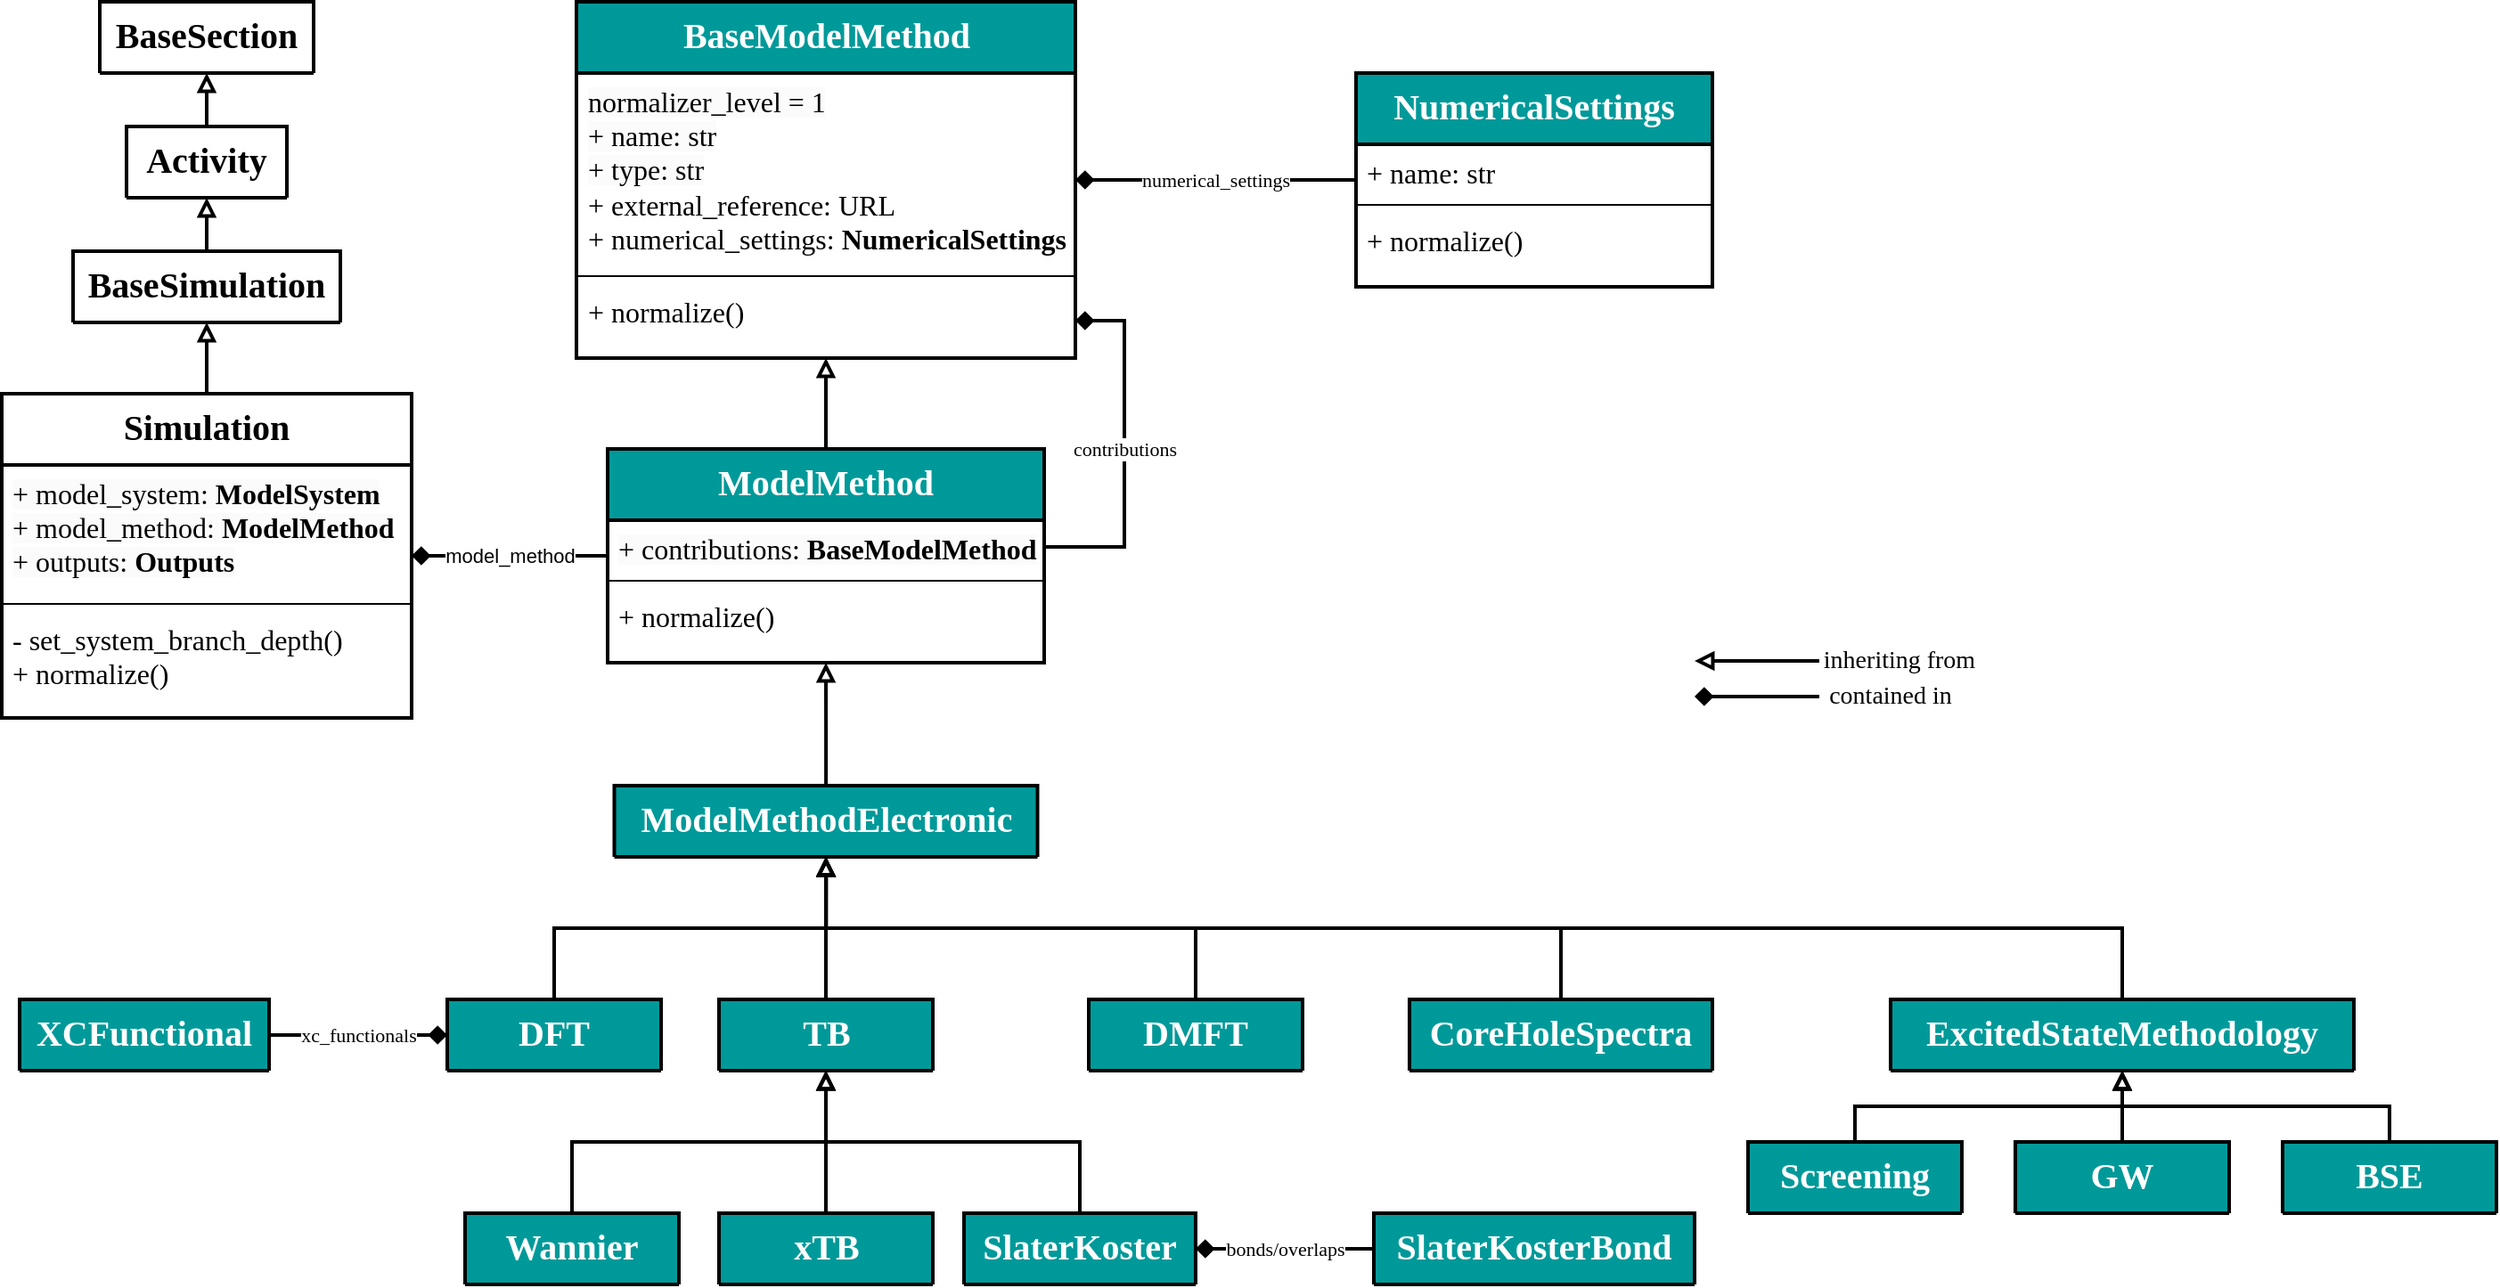<mxfile version="24.5.3" type="device">
  <diagram name="Page-1" id="y-7d6MHpmnTL7HZYriRI">
    <mxGraphModel dx="2265" dy="2426" grid="1" gridSize="10" guides="1" tooltips="1" connect="1" arrows="1" fold="1" page="1" pageScale="1" pageWidth="850" pageHeight="1100" math="0" shadow="0">
      <root>
        <mxCell id="0" />
        <mxCell id="1" parent="0" />
        <mxCell id="Eo4oD8oEYdF83mtFnDHt-18" style="edgeStyle=orthogonalEdgeStyle;rounded=0;orthogonalLoop=1;jettySize=auto;html=1;exitX=0.5;exitY=0;exitDx=0;exitDy=0;endArrow=block;endFill=0;fontFamily=Titillium Web;strokeWidth=2;" parent="1" source="Eo4oD8oEYdF83mtFnDHt-19" target="Eo4oD8oEYdF83mtFnDHt-24" edge="1">
          <mxGeometry relative="1" as="geometry" />
        </mxCell>
        <mxCell id="Eo4oD8oEYdF83mtFnDHt-19" value="&lt;font style=&quot;font-size: 20px;&quot;&gt;Activity&lt;/font&gt;" style="swimlane;fontStyle=1;align=center;verticalAlign=top;childLayout=stackLayout;horizontal=1;startSize=40;horizontalStack=0;resizeParent=1;resizeParentMax=0;resizeLast=0;collapsible=1;marginBottom=0;whiteSpace=wrap;html=1;fontFamily=Titillium Web;strokeWidth=2;" parent="1" vertex="1" collapsed="1">
          <mxGeometry x="80" y="70" width="90" height="40" as="geometry">
            <mxRectangle x="340" y="40" width="170" height="176" as="alternateBounds" />
          </mxGeometry>
        </mxCell>
        <mxCell id="Eo4oD8oEYdF83mtFnDHt-20" value="&lt;div style=&quot;font-size: 16px;&quot;&gt;&lt;font style=&quot;font-size: 16px;&quot;&gt;+ datetime: Datetime&lt;/font&gt;&lt;/div&gt;&lt;div style=&quot;font-size: 16px;&quot;&gt;&lt;font style=&quot;font-size: 16px;&quot;&gt;+ method: str&lt;/font&gt;&lt;/div&gt;&lt;div style=&quot;font-size: 16px;&quot;&gt;&lt;font style=&quot;font-size: 16px;&quot;&gt;+ location: str&lt;/font&gt;&lt;/div&gt;&lt;div style=&quot;font-size: 16px;&quot;&gt;&lt;font style=&quot;font-size: 16px;&quot;&gt;+ steps: &lt;b style=&quot;&quot;&gt;ActivityStep&lt;/b&gt;&lt;/font&gt;&lt;br&gt;&lt;/div&gt;" style="text;strokeColor=none;fillColor=none;align=left;verticalAlign=top;spacingLeft=4;spacingRight=4;overflow=hidden;rotatable=0;points=[[0,0.5],[1,0.5]];portConstraint=eastwest;whiteSpace=wrap;html=1;fontFamily=Titillium Web;" parent="Eo4oD8oEYdF83mtFnDHt-19" vertex="1">
          <mxGeometry y="40" width="170" height="94" as="geometry" />
        </mxCell>
        <mxCell id="Eo4oD8oEYdF83mtFnDHt-21" value="" style="line;strokeWidth=2;fillColor=none;align=left;verticalAlign=middle;spacingTop=-1;spacingLeft=3;spacingRight=3;rotatable=0;labelPosition=right;points=[];portConstraint=eastwest;strokeColor=inherit;fontFamily=Titillium Web;" parent="Eo4oD8oEYdF83mtFnDHt-19" vertex="1">
          <mxGeometry y="134" width="170" height="8" as="geometry" />
        </mxCell>
        <mxCell id="Eo4oD8oEYdF83mtFnDHt-22" value="&lt;font style=&quot;font-size: 16px;&quot;&gt;+ normalize()&lt;/font&gt;" style="text;strokeColor=none;fillColor=none;align=left;verticalAlign=top;spacingLeft=4;spacingRight=4;overflow=hidden;rotatable=0;points=[[0,0.5],[1,0.5]];portConstraint=eastwest;whiteSpace=wrap;html=1;fontFamily=Titillium Web;" parent="Eo4oD8oEYdF83mtFnDHt-19" vertex="1">
          <mxGeometry y="142" width="170" height="34" as="geometry" />
        </mxCell>
        <mxCell id="Eo4oD8oEYdF83mtFnDHt-23" style="edgeStyle=orthogonalEdgeStyle;rounded=0;orthogonalLoop=1;jettySize=auto;html=1;entryX=0.5;entryY=1;entryDx=0;entryDy=0;endArrow=block;endFill=0;fontFamily=Titillium Web;exitX=0.5;exitY=0;exitDx=0;exitDy=0;strokeWidth=2;" parent="1" source="Eo4oD8oEYdF83mtFnDHt-28" target="Eo4oD8oEYdF83mtFnDHt-19" edge="1">
          <mxGeometry relative="1" as="geometry">
            <mxPoint x="185" y="350" as="sourcePoint" />
          </mxGeometry>
        </mxCell>
        <mxCell id="Eo4oD8oEYdF83mtFnDHt-24" value="&lt;font style=&quot;font-size: 20px;&quot;&gt;BaseSection&lt;/font&gt;" style="swimlane;fontStyle=1;align=center;verticalAlign=top;childLayout=stackLayout;horizontal=1;startSize=40;horizontalStack=0;resizeParent=1;resizeParentMax=0;resizeLast=0;collapsible=1;marginBottom=0;whiteSpace=wrap;html=1;fontFamily=Titillium Web;strokeWidth=2;" parent="1" vertex="1" collapsed="1">
          <mxGeometry x="65" width="120" height="40" as="geometry">
            <mxRectangle x="160" width="160" height="176" as="alternateBounds" />
          </mxGeometry>
        </mxCell>
        <mxCell id="Eo4oD8oEYdF83mtFnDHt-25" value="&lt;div style=&quot;font-size: 16px;&quot;&gt;&lt;font style=&quot;font-size: 16px;&quot;&gt;+ name: str&lt;/font&gt;&lt;/div&gt;&lt;div style=&quot;font-size: 16px;&quot;&gt;&lt;font style=&quot;font-size: 16px;&quot;&gt;+ datetime: Datetime&lt;/font&gt;&lt;/div&gt;&lt;div style=&quot;font-size: 16px;&quot;&gt;&lt;font style=&quot;font-size: 16px;&quot;&gt;+ lab_id: str&lt;/font&gt;&lt;/div&gt;&lt;div style=&quot;font-size: 16px;&quot;&gt;&lt;font style=&quot;font-size: 16px;&quot;&gt;+ description: str&lt;/font&gt;&lt;br&gt;&lt;/div&gt;" style="text;strokeColor=none;fillColor=none;align=left;verticalAlign=top;spacingLeft=4;spacingRight=4;overflow=hidden;rotatable=0;points=[[0,0.5],[1,0.5]];portConstraint=eastwest;whiteSpace=wrap;html=1;fontFamily=Titillium Web;" parent="Eo4oD8oEYdF83mtFnDHt-24" vertex="1">
          <mxGeometry y="40" width="160" height="94" as="geometry" />
        </mxCell>
        <mxCell id="Eo4oD8oEYdF83mtFnDHt-26" value="" style="line;strokeWidth=2;fillColor=none;align=left;verticalAlign=middle;spacingTop=-1;spacingLeft=3;spacingRight=3;rotatable=0;labelPosition=right;points=[];portConstraint=eastwest;strokeColor=inherit;fontFamily=Titillium Web;" parent="Eo4oD8oEYdF83mtFnDHt-24" vertex="1">
          <mxGeometry y="134" width="160" height="8" as="geometry" />
        </mxCell>
        <mxCell id="Eo4oD8oEYdF83mtFnDHt-27" value="&lt;font style=&quot;font-size: 16px;&quot;&gt;+ normalize()&lt;/font&gt;" style="text;strokeColor=none;fillColor=none;align=left;verticalAlign=top;spacingLeft=4;spacingRight=4;overflow=hidden;rotatable=0;points=[[0,0.5],[1,0.5]];portConstraint=eastwest;whiteSpace=wrap;html=1;fontFamily=Titillium Web;" parent="Eo4oD8oEYdF83mtFnDHt-24" vertex="1">
          <mxGeometry y="142" width="160" height="34" as="geometry" />
        </mxCell>
        <mxCell id="Eo4oD8oEYdF83mtFnDHt-28" value="&lt;font style=&quot;font-size: 20px;&quot;&gt;BaseSimulation&lt;/font&gt;" style="swimlane;fontStyle=1;align=center;verticalAlign=top;childLayout=stackLayout;horizontal=1;startSize=40;horizontalStack=0;resizeParent=1;resizeParentMax=0;resizeLast=0;collapsible=1;marginBottom=0;whiteSpace=wrap;html=1;fontFamily=Titillium Web;strokeWidth=2;" parent="1" vertex="1" collapsed="1">
          <mxGeometry x="50" y="140" width="150" height="40" as="geometry">
            <mxRectangle x="40" y="160" width="200" height="206" as="alternateBounds" />
          </mxGeometry>
        </mxCell>
        <mxCell id="Eo4oD8oEYdF83mtFnDHt-29" value="&lt;div style=&quot;font-size: 16px;&quot;&gt;&lt;font style=&quot;font-size: 16px;&quot;&gt;+ datetime_end: Datetime&lt;/font&gt;&lt;/div&gt;&lt;div style=&quot;font-size: 16px;&quot;&gt;&lt;font style=&quot;font-size: 16px;&quot;&gt;+ cpu1_start: np.float64, s&lt;/font&gt;&lt;/div&gt;&lt;div style=&quot;font-size: 16px;&quot;&gt;&lt;font style=&quot;font-size: 16px;&quot;&gt;+ cpu1_end: np.float64, s&lt;/font&gt;&lt;/div&gt;&lt;div style=&quot;font-size: 16px;&quot;&gt;&lt;font style=&quot;font-size: 16px;&quot;&gt;+ wall_start: np.float64, s&lt;/font&gt;&lt;/div&gt;&lt;div style=&quot;font-size: 16px;&quot;&gt;&lt;font style=&quot;font-size: 16px;&quot;&gt;+ wall_end: np.float64, s&lt;/font&gt;&lt;/div&gt;&lt;div style=&quot;font-size: 16px;&quot;&gt;&lt;font style=&quot;font-size: 16px;&quot;&gt;+ program: &lt;b style=&quot;&quot;&gt;Program&lt;/b&gt;&lt;/font&gt;&lt;br&gt;&lt;/div&gt;" style="text;strokeColor=none;fillColor=none;align=left;verticalAlign=top;spacingLeft=4;spacingRight=4;overflow=hidden;rotatable=0;points=[[0,0.5],[1,0.5]];portConstraint=eastwest;whiteSpace=wrap;html=1;fontFamily=Titillium Web;" parent="Eo4oD8oEYdF83mtFnDHt-28" vertex="1">
          <mxGeometry y="40" width="200" height="124" as="geometry" />
        </mxCell>
        <mxCell id="Eo4oD8oEYdF83mtFnDHt-30" value="" style="line;strokeWidth=2;fillColor=none;align=left;verticalAlign=middle;spacingTop=-1;spacingLeft=3;spacingRight=3;rotatable=0;labelPosition=right;points=[];portConstraint=eastwest;strokeColor=inherit;fontFamily=Titillium Web;" parent="Eo4oD8oEYdF83mtFnDHt-28" vertex="1">
          <mxGeometry y="164" width="200" height="8" as="geometry" />
        </mxCell>
        <mxCell id="Eo4oD8oEYdF83mtFnDHt-31" value="&lt;font style=&quot;font-size: 16px;&quot;&gt;+ normalize()&lt;/font&gt;" style="text;strokeColor=none;fillColor=none;align=left;verticalAlign=top;spacingLeft=4;spacingRight=4;overflow=hidden;rotatable=0;points=[[0,0.5],[1,0.5]];portConstraint=eastwest;whiteSpace=wrap;html=1;fontFamily=Titillium Web;" parent="Eo4oD8oEYdF83mtFnDHt-28" vertex="1">
          <mxGeometry y="172" width="200" height="34" as="geometry" />
        </mxCell>
        <mxCell id="Eo4oD8oEYdF83mtFnDHt-34" value="" style="endArrow=none;html=1;rounded=0;strokeWidth=2;endFill=0;startArrow=block;startFill=0;" parent="1" edge="1">
          <mxGeometry width="50" height="50" relative="1" as="geometry">
            <mxPoint x="960" y="370" as="sourcePoint" />
            <mxPoint x="1030" y="370" as="targetPoint" />
          </mxGeometry>
        </mxCell>
        <mxCell id="Eo4oD8oEYdF83mtFnDHt-35" value="&lt;font style=&quot;font-size: 14px;&quot; face=&quot;Titillium Web&quot;&gt;inheriting from&lt;/font&gt;" style="text;html=1;align=center;verticalAlign=middle;whiteSpace=wrap;rounded=0;" parent="1" vertex="1">
          <mxGeometry x="1030" y="360" width="90" height="20" as="geometry" />
        </mxCell>
        <mxCell id="Eo4oD8oEYdF83mtFnDHt-36" value="" style="endArrow=none;html=1;rounded=0;strokeWidth=2;endFill=0;startArrow=diamond;startFill=1;" parent="1" edge="1">
          <mxGeometry width="50" height="50" relative="1" as="geometry">
            <mxPoint x="960" y="390" as="sourcePoint" />
            <mxPoint x="1030" y="390" as="targetPoint" />
          </mxGeometry>
        </mxCell>
        <mxCell id="Eo4oD8oEYdF83mtFnDHt-37" value="&lt;font style=&quot;font-size: 14px;&quot; face=&quot;Titillium Web&quot;&gt;contained in&lt;/font&gt;" style="text;html=1;align=center;verticalAlign=middle;whiteSpace=wrap;rounded=0;" parent="1" vertex="1">
          <mxGeometry x="1030" y="380" width="80" height="20" as="geometry" />
        </mxCell>
        <mxCell id="O3gvgiHZ3PhE2__OoeL2-5" style="edgeStyle=orthogonalEdgeStyle;rounded=0;orthogonalLoop=1;jettySize=auto;html=1;strokeWidth=2;endArrow=block;endFill=0;" edge="1" parent="1" source="O3gvgiHZ3PhE2__OoeL2-1" target="Eo4oD8oEYdF83mtFnDHt-28">
          <mxGeometry relative="1" as="geometry" />
        </mxCell>
        <mxCell id="O3gvgiHZ3PhE2__OoeL2-1" value="&lt;font color=&quot;#000000&quot; style=&quot;font-size: 20px;&quot;&gt;Simulation&lt;/font&gt;" style="swimlane;fontStyle=1;align=center;verticalAlign=top;childLayout=stackLayout;horizontal=1;startSize=40;horizontalStack=0;resizeParent=1;resizeParentMax=0;resizeLast=0;collapsible=1;marginBottom=0;whiteSpace=wrap;html=1;fillColor=none;fontColor=#ffffff;fontFamily=Titillium Web;strokeWidth=2;" vertex="1" parent="1">
          <mxGeometry x="10" y="220" width="230" height="182" as="geometry">
            <mxRectangle x="495" y="560" width="120" height="40" as="alternateBounds" />
          </mxGeometry>
        </mxCell>
        <mxCell id="O3gvgiHZ3PhE2__OoeL2-2" value="&lt;font style=&quot;font-size: 16px;&quot;&gt;&lt;span style=&quot;color: rgb(0, 0, 0); font-family: &amp;quot;Titillium Web&amp;quot;; font-style: normal; font-variant-ligatures: normal; font-variant-caps: normal; font-weight: 400; letter-spacing: normal; orphans: 2; text-align: left; text-indent: 0px; text-transform: none; widows: 2; word-spacing: 0px; -webkit-text-stroke-width: 0px; background-color: rgb(251, 251, 251); text-decoration-thickness: initial; text-decoration-style: initial; text-decoration-color: initial; float: none; display: inline !important;&quot;&gt;+ model_system:&amp;nbsp;&lt;/span&gt;&lt;span style=&quot;border-color: var(--border-color); color: rgb(0, 0, 0); font-family: &amp;quot;Titillium Web&amp;quot;; font-style: normal; font-variant-ligatures: normal; font-variant-caps: normal; letter-spacing: normal; orphans: 2; text-align: left; text-indent: 0px; text-transform: none; widows: 2; word-spacing: 0px; -webkit-text-stroke-width: 0px; background-color: rgb(251, 251, 251); text-decoration-thickness: initial; text-decoration-style: initial; text-decoration-color: initial;&quot;&gt;&lt;b&gt;ModelSystem&lt;/b&gt;&lt;br&gt;+ model_method:&lt;/span&gt;&lt;/font&gt;&lt;span style=&quot;border-color: var(--border-color); color: rgb(0, 0, 0); font-family: &amp;quot;Titillium Web&amp;quot;; font-style: normal; font-variant-ligatures: normal; font-variant-caps: normal; letter-spacing: normal; orphans: 2; text-align: left; text-indent: 0px; text-transform: none; widows: 2; word-spacing: 0px; -webkit-text-stroke-width: 0px; background-color: rgb(251, 251, 251); text-decoration-thickness: initial; text-decoration-style: initial; text-decoration-color: initial; font-size: 16px;&quot;&gt;&lt;font style=&quot;font-size: 16px;&quot;&gt;&lt;b style=&quot;&quot;&gt;&amp;nbsp;&lt;/b&gt;&lt;span style=&quot;border-color: var(--border-color);&quot;&gt;&lt;b&gt;ModelMethod&lt;/b&gt;&lt;br&gt;+ outputs:&lt;/span&gt;&lt;/font&gt;&lt;b style=&quot;font-weight: bold; border-color: var(--border-color);&quot;&gt;&lt;font style=&quot;font-size: 16px;&quot;&gt;&amp;nbsp;&lt;/font&gt;&lt;b style=&quot;border-color: var(--border-color);&quot;&gt;&lt;font style=&quot;font-size: 16px;&quot;&gt;Outputs&lt;/font&gt;&lt;br style=&quot;border-color: var(--border-color);&quot;&gt;&lt;/b&gt;&lt;/b&gt;&lt;/span&gt;" style="text;strokeColor=none;fillColor=none;align=left;verticalAlign=top;spacingLeft=4;spacingRight=4;overflow=hidden;rotatable=0;points=[[0,0.5],[1,0.5]];portConstraint=eastwest;whiteSpace=wrap;html=1;fontFamily=Titillium Web;" vertex="1" parent="O3gvgiHZ3PhE2__OoeL2-1">
          <mxGeometry y="40" width="230" height="74" as="geometry" />
        </mxCell>
        <mxCell id="O3gvgiHZ3PhE2__OoeL2-3" value="" style="line;strokeWidth=1;fillColor=none;align=left;verticalAlign=middle;spacingTop=-1;spacingLeft=3;spacingRight=3;rotatable=0;labelPosition=right;points=[];portConstraint=eastwest;strokeColor=inherit;fontFamily=Titillium Web;" vertex="1" parent="O3gvgiHZ3PhE2__OoeL2-1">
          <mxGeometry y="114" width="230" height="8" as="geometry" />
        </mxCell>
        <mxCell id="O3gvgiHZ3PhE2__OoeL2-4" value="&lt;div style=&quot;font-size: 16px;&quot;&gt;&lt;font style=&quot;font-size: 16px;&quot;&gt;- set_system_branch_depth()&lt;br&gt;&lt;/font&gt;&lt;/div&gt;&lt;div style=&quot;font-size: 16px;&quot;&gt;&lt;font style=&quot;font-size: 16px;&quot;&gt;+ normalize()&lt;/font&gt;&lt;/div&gt;" style="text;strokeColor=none;fillColor=none;align=left;verticalAlign=top;spacingLeft=4;spacingRight=4;overflow=hidden;rotatable=0;points=[[0,0.5],[1,0.5]];portConstraint=eastwest;whiteSpace=wrap;html=1;fontFamily=Titillium Web;" vertex="1" parent="O3gvgiHZ3PhE2__OoeL2-1">
          <mxGeometry y="122" width="230" height="60" as="geometry" />
        </mxCell>
        <mxCell id="O3gvgiHZ3PhE2__OoeL2-6" value="&lt;font style=&quot;font-size: 20px;&quot;&gt;BaseModelMethod&lt;/font&gt;" style="swimlane;fontStyle=1;align=center;verticalAlign=top;childLayout=stackLayout;horizontal=1;startSize=40;horizontalStack=0;resizeParent=1;resizeParentMax=0;resizeLast=0;collapsible=1;marginBottom=0;whiteSpace=wrap;html=1;fillColor=#009999;fontColor=#ffffff;fontFamily=Titillium Web;strokeWidth=2;" vertex="1" parent="1">
          <mxGeometry x="332.5" width="280" height="200" as="geometry">
            <mxRectangle x="495" y="560" width="120" height="40" as="alternateBounds" />
          </mxGeometry>
        </mxCell>
        <mxCell id="O3gvgiHZ3PhE2__OoeL2-7" value="&lt;div&gt;&lt;font style=&quot;font-size: 16px;&quot;&gt;&lt;span style=&quot;color: rgb(0, 0, 0); font-family: &amp;quot;Titillium Web&amp;quot;; font-style: normal; font-variant-ligatures: normal; font-variant-caps: normal; font-weight: 400; letter-spacing: normal; orphans: 2; text-align: left; text-indent: 0px; text-transform: none; widows: 2; word-spacing: 0px; -webkit-text-stroke-width: 0px; background-color: rgb(251, 251, 251); text-decoration-thickness: initial; text-decoration-style: initial; text-decoration-color: initial; float: none; display: inline !important;&quot;&gt;normalizer_level = 1&lt;/span&gt;&lt;/font&gt;&lt;/div&gt;&lt;font style=&quot;font-size: 16px;&quot;&gt;&lt;span style=&quot;color: rgb(0, 0, 0); font-family: &amp;quot;Titillium Web&amp;quot;; font-style: normal; font-variant-ligatures: normal; font-variant-caps: normal; font-weight: 400; letter-spacing: normal; orphans: 2; text-align: left; text-indent: 0px; text-transform: none; widows: 2; word-spacing: 0px; -webkit-text-stroke-width: 0px; background-color: rgb(251, 251, 251); text-decoration-thickness: initial; text-decoration-style: initial; text-decoration-color: initial; float: none; display: inline !important;&quot;&gt;+ name: str&lt;/span&gt;&lt;/font&gt;&lt;div&gt;&lt;font style=&quot;font-size: 16px;&quot;&gt;&lt;span style=&quot;color: rgb(0, 0, 0); font-family: &amp;quot;Titillium Web&amp;quot;; font-style: normal; font-variant-ligatures: normal; font-variant-caps: normal; font-weight: 400; letter-spacing: normal; orphans: 2; text-align: left; text-indent: 0px; text-transform: none; widows: 2; word-spacing: 0px; -webkit-text-stroke-width: 0px; background-color: rgb(251, 251, 251); text-decoration-thickness: initial; text-decoration-style: initial; text-decoration-color: initial; float: none; display: inline !important;&quot;&gt;+ type: str&lt;/span&gt;&lt;/font&gt;&lt;/div&gt;&lt;div&gt;&lt;span style=&quot;font-size: 16px;&quot;&gt;+ external_reference: URL&lt;/span&gt;&lt;/div&gt;&lt;div&gt;&lt;span style=&quot;font-size: 16px;&quot;&gt;+ numerical_settings: &lt;b&gt;NumericalSettings&lt;/b&gt;&lt;/span&gt;&lt;/div&gt;" style="text;strokeColor=none;fillColor=none;align=left;verticalAlign=top;spacingLeft=4;spacingRight=4;overflow=hidden;rotatable=0;points=[[0,0.5],[1,0.5]];portConstraint=eastwest;whiteSpace=wrap;html=1;fontFamily=Titillium Web;" vertex="1" parent="O3gvgiHZ3PhE2__OoeL2-6">
          <mxGeometry y="40" width="280" height="110" as="geometry" />
        </mxCell>
        <mxCell id="O3gvgiHZ3PhE2__OoeL2-8" value="" style="line;strokeWidth=1;fillColor=none;align=left;verticalAlign=middle;spacingTop=-1;spacingLeft=3;spacingRight=3;rotatable=0;labelPosition=right;points=[];portConstraint=eastwest;strokeColor=inherit;fontFamily=Titillium Web;" vertex="1" parent="O3gvgiHZ3PhE2__OoeL2-6">
          <mxGeometry y="150" width="280" height="8" as="geometry" />
        </mxCell>
        <mxCell id="O3gvgiHZ3PhE2__OoeL2-9" value="&lt;div style=&quot;font-size: 16px;&quot;&gt;&lt;span style=&quot;background-color: initial;&quot;&gt;+ normalize()&lt;/span&gt;&lt;br&gt;&lt;/div&gt;" style="text;strokeColor=none;fillColor=none;align=left;verticalAlign=top;spacingLeft=4;spacingRight=4;overflow=hidden;rotatable=0;points=[[0,0.5],[1,0.5]];portConstraint=eastwest;whiteSpace=wrap;html=1;fontFamily=Titillium Web;" vertex="1" parent="O3gvgiHZ3PhE2__OoeL2-6">
          <mxGeometry y="158" width="280" height="42" as="geometry" />
        </mxCell>
        <mxCell id="O3gvgiHZ3PhE2__OoeL2-15" style="edgeStyle=orthogonalEdgeStyle;rounded=0;orthogonalLoop=1;jettySize=auto;html=1;exitX=0.5;exitY=0;exitDx=0;exitDy=0;strokeWidth=2;endArrow=block;endFill=0;" edge="1" parent="1" source="O3gvgiHZ3PhE2__OoeL2-10" target="O3gvgiHZ3PhE2__OoeL2-6">
          <mxGeometry relative="1" as="geometry" />
        </mxCell>
        <mxCell id="O3gvgiHZ3PhE2__OoeL2-16" value="model_method" style="edgeStyle=orthogonalEdgeStyle;rounded=0;orthogonalLoop=1;jettySize=auto;html=1;strokeWidth=2;endArrow=diamond;endFill=1;" edge="1" parent="1" source="O3gvgiHZ3PhE2__OoeL2-10" target="O3gvgiHZ3PhE2__OoeL2-1">
          <mxGeometry relative="1" as="geometry" />
        </mxCell>
        <mxCell id="O3gvgiHZ3PhE2__OoeL2-10" value="&lt;font style=&quot;font-size: 20px;&quot;&gt;ModelMethod&lt;/font&gt;" style="swimlane;fontStyle=1;align=center;verticalAlign=top;childLayout=stackLayout;horizontal=1;startSize=40;horizontalStack=0;resizeParent=1;resizeParentMax=0;resizeLast=0;collapsible=1;marginBottom=0;whiteSpace=wrap;html=1;fillColor=#009999;fontColor=#ffffff;fontFamily=Titillium Web;strokeWidth=2;" vertex="1" parent="1">
          <mxGeometry x="350" y="251" width="245" height="120" as="geometry">
            <mxRectangle x="495" y="560" width="120" height="40" as="alternateBounds" />
          </mxGeometry>
        </mxCell>
        <mxCell id="O3gvgiHZ3PhE2__OoeL2-11" value="&lt;font style=&quot;font-size: 16px;&quot;&gt;&lt;span style=&quot;color: rgb(0, 0, 0); font-family: &amp;quot;Titillium Web&amp;quot;; font-style: normal; font-variant-ligatures: normal; font-variant-caps: normal; font-weight: 400; letter-spacing: normal; orphans: 2; text-align: left; text-indent: 0px; text-transform: none; widows: 2; word-spacing: 0px; -webkit-text-stroke-width: 0px; background-color: rgb(251, 251, 251); text-decoration-thickness: initial; text-decoration-style: initial; text-decoration-color: initial; float: none; display: inline !important;&quot;&gt;+ contributions: &lt;/span&gt;&lt;span style=&quot;color: rgb(0, 0, 0); font-family: &amp;quot;Titillium Web&amp;quot;; font-style: normal; font-variant-ligatures: normal; font-variant-caps: normal; letter-spacing: normal; orphans: 2; text-align: left; text-indent: 0px; text-transform: none; widows: 2; word-spacing: 0px; -webkit-text-stroke-width: 0px; background-color: rgb(251, 251, 251); text-decoration-thickness: initial; text-decoration-style: initial; text-decoration-color: initial; float: none; display: inline !important;&quot;&gt;&lt;b&gt;BaseModelMethod&lt;/b&gt;&lt;/span&gt;&lt;/font&gt;&lt;span style=&quot;border-color: var(--border-color); color: rgb(0, 0, 0); font-family: &amp;quot;Titillium Web&amp;quot;; font-style: normal; font-variant-ligatures: normal; font-variant-caps: normal; letter-spacing: normal; orphans: 2; text-align: left; text-indent: 0px; text-transform: none; widows: 2; word-spacing: 0px; -webkit-text-stroke-width: 0px; background-color: rgb(251, 251, 251); text-decoration-thickness: initial; text-decoration-style: initial; text-decoration-color: initial; font-size: 16px;&quot;&gt;&lt;b style=&quot;font-weight: bold; border-color: var(--border-color);&quot;&gt;&lt;b style=&quot;border-color: var(--border-color);&quot;&gt;&lt;br style=&quot;border-color: var(--border-color);&quot;&gt;&lt;/b&gt;&lt;/b&gt;&lt;/span&gt;" style="text;strokeColor=none;fillColor=none;align=left;verticalAlign=top;spacingLeft=4;spacingRight=4;overflow=hidden;rotatable=0;points=[[0,0.5],[1,0.5]];portConstraint=eastwest;whiteSpace=wrap;html=1;fontFamily=Titillium Web;" vertex="1" parent="O3gvgiHZ3PhE2__OoeL2-10">
          <mxGeometry y="40" width="245" height="30" as="geometry" />
        </mxCell>
        <mxCell id="O3gvgiHZ3PhE2__OoeL2-12" value="" style="line;strokeWidth=1;fillColor=none;align=left;verticalAlign=middle;spacingTop=-1;spacingLeft=3;spacingRight=3;rotatable=0;labelPosition=right;points=[];portConstraint=eastwest;strokeColor=inherit;fontFamily=Titillium Web;" vertex="1" parent="O3gvgiHZ3PhE2__OoeL2-10">
          <mxGeometry y="70" width="245" height="8" as="geometry" />
        </mxCell>
        <mxCell id="O3gvgiHZ3PhE2__OoeL2-13" value="&lt;div style=&quot;font-size: 16px;&quot;&gt;&lt;span style=&quot;background-color: initial;&quot;&gt;+ normalize()&lt;/span&gt;&lt;br&gt;&lt;/div&gt;" style="text;strokeColor=none;fillColor=none;align=left;verticalAlign=top;spacingLeft=4;spacingRight=4;overflow=hidden;rotatable=0;points=[[0,0.5],[1,0.5]];portConstraint=eastwest;whiteSpace=wrap;html=1;fontFamily=Titillium Web;" vertex="1" parent="O3gvgiHZ3PhE2__OoeL2-10">
          <mxGeometry y="78" width="245" height="42" as="geometry" />
        </mxCell>
        <mxCell id="O3gvgiHZ3PhE2__OoeL2-18" value="&lt;font face=&quot;Titillium Web&quot;&gt;contributions&lt;/font&gt;" style="edgeStyle=orthogonalEdgeStyle;rounded=0;orthogonalLoop=1;jettySize=auto;html=1;exitX=1;exitY=0.5;exitDx=0;exitDy=0;entryX=1;entryY=0.5;entryDx=0;entryDy=0;strokeWidth=2;endArrow=diamond;endFill=1;" edge="1" parent="1" source="O3gvgiHZ3PhE2__OoeL2-11" target="O3gvgiHZ3PhE2__OoeL2-9">
          <mxGeometry relative="1" as="geometry">
            <Array as="points">
              <mxPoint x="640" y="306" />
              <mxPoint x="640" y="179" />
            </Array>
          </mxGeometry>
        </mxCell>
        <mxCell id="O3gvgiHZ3PhE2__OoeL2-23" value="&lt;font face=&quot;Titillium Web&quot;&gt;numerical_settings&lt;/font&gt;" style="edgeStyle=orthogonalEdgeStyle;rounded=0;orthogonalLoop=1;jettySize=auto;html=1;strokeWidth=2;endArrow=diamond;endFill=1;" edge="1" parent="1" source="O3gvgiHZ3PhE2__OoeL2-19" target="O3gvgiHZ3PhE2__OoeL2-6">
          <mxGeometry relative="1" as="geometry" />
        </mxCell>
        <mxCell id="O3gvgiHZ3PhE2__OoeL2-19" value="&lt;font style=&quot;font-size: 20px;&quot;&gt;NumericalSettings&lt;/font&gt;" style="swimlane;fontStyle=1;align=center;verticalAlign=top;childLayout=stackLayout;horizontal=1;startSize=40;horizontalStack=0;resizeParent=1;resizeParentMax=0;resizeLast=0;collapsible=1;marginBottom=0;whiteSpace=wrap;html=1;fillColor=#009999;fontColor=#ffffff;fontFamily=Titillium Web;strokeWidth=2;" vertex="1" parent="1">
          <mxGeometry x="770" y="40" width="200" height="120" as="geometry">
            <mxRectangle x="495" y="560" width="120" height="40" as="alternateBounds" />
          </mxGeometry>
        </mxCell>
        <mxCell id="O3gvgiHZ3PhE2__OoeL2-20" value="&lt;span style=&quot;font-size: 16px;&quot;&gt;+ name: str&lt;/span&gt;" style="text;strokeColor=none;fillColor=none;align=left;verticalAlign=top;spacingLeft=4;spacingRight=4;overflow=hidden;rotatable=0;points=[[0,0.5],[1,0.5]];portConstraint=eastwest;whiteSpace=wrap;html=1;fontFamily=Titillium Web;" vertex="1" parent="O3gvgiHZ3PhE2__OoeL2-19">
          <mxGeometry y="40" width="200" height="30" as="geometry" />
        </mxCell>
        <mxCell id="O3gvgiHZ3PhE2__OoeL2-21" value="" style="line;strokeWidth=1;fillColor=none;align=left;verticalAlign=middle;spacingTop=-1;spacingLeft=3;spacingRight=3;rotatable=0;labelPosition=right;points=[];portConstraint=eastwest;strokeColor=inherit;fontFamily=Titillium Web;" vertex="1" parent="O3gvgiHZ3PhE2__OoeL2-19">
          <mxGeometry y="70" width="200" height="8" as="geometry" />
        </mxCell>
        <mxCell id="O3gvgiHZ3PhE2__OoeL2-22" value="&lt;div style=&quot;font-size: 16px;&quot;&gt;&lt;span style=&quot;background-color: initial;&quot;&gt;+ normalize()&lt;/span&gt;&lt;br&gt;&lt;/div&gt;" style="text;strokeColor=none;fillColor=none;align=left;verticalAlign=top;spacingLeft=4;spacingRight=4;overflow=hidden;rotatable=0;points=[[0,0.5],[1,0.5]];portConstraint=eastwest;whiteSpace=wrap;html=1;fontFamily=Titillium Web;" vertex="1" parent="O3gvgiHZ3PhE2__OoeL2-19">
          <mxGeometry y="78" width="200" height="42" as="geometry" />
        </mxCell>
        <mxCell id="O3gvgiHZ3PhE2__OoeL2-28" style="edgeStyle=orthogonalEdgeStyle;rounded=0;orthogonalLoop=1;jettySize=auto;html=1;strokeWidth=2;endArrow=block;endFill=0;" edge="1" parent="1" source="O3gvgiHZ3PhE2__OoeL2-24" target="O3gvgiHZ3PhE2__OoeL2-10">
          <mxGeometry relative="1" as="geometry" />
        </mxCell>
        <mxCell id="O3gvgiHZ3PhE2__OoeL2-24" value="&lt;font style=&quot;font-size: 20px;&quot;&gt;ModelMethodElectronic&lt;/font&gt;" style="swimlane;fontStyle=1;align=center;verticalAlign=top;childLayout=stackLayout;horizontal=1;startSize=40;horizontalStack=0;resizeParent=1;resizeParentMax=0;resizeLast=0;collapsible=1;marginBottom=0;whiteSpace=wrap;html=1;fillColor=#009999;fontColor=#ffffff;fontFamily=Titillium Web;strokeWidth=2;" vertex="1" collapsed="1" parent="1">
          <mxGeometry x="353.75" y="440" width="237.5" height="40" as="geometry">
            <mxRectangle x="352.5" y="420" width="240" height="140" as="alternateBounds" />
          </mxGeometry>
        </mxCell>
        <mxCell id="O3gvgiHZ3PhE2__OoeL2-25" value="&lt;span style=&quot;border-color: var(--border-color); color: rgb(0, 0, 0); font-family: &amp;quot;Titillium Web&amp;quot;; font-style: normal; font-variant-ligatures: normal; font-variant-caps: normal; letter-spacing: normal; orphans: 2; text-align: left; text-indent: 0px; text-transform: none; widows: 2; word-spacing: 0px; -webkit-text-stroke-width: 0px; background-color: rgb(251, 251, 251); text-decoration-thickness: initial; text-decoration-style: initial; text-decoration-color: initial; font-size: 16px;&quot;&gt;&lt;span style=&quot;border-color: var(--border-color);&quot;&gt;&lt;b style=&quot;font-weight: bold; border-color: var(--border-color);&quot;&gt;+ &lt;/b&gt;&lt;span style=&quot;border-color: var(--border-color);&quot;&gt;is_spin_polarized: bool&lt;/span&gt;&lt;/span&gt;&lt;/span&gt;&lt;div&gt;&lt;span style=&quot;border-color: var(--border-color); color: rgb(0, 0, 0); font-family: &amp;quot;Titillium Web&amp;quot;; font-style: normal; font-variant-ligatures: normal; font-variant-caps: normal; letter-spacing: normal; orphans: 2; text-align: left; text-indent: 0px; text-transform: none; widows: 2; word-spacing: 0px; -webkit-text-stroke-width: 0px; background-color: rgb(251, 251, 251); text-decoration-thickness: initial; text-decoration-style: initial; text-decoration-color: initial; font-size: 16px;&quot;&gt;&lt;span style=&quot;border-color: var(--border-color);&quot;&gt;&lt;span style=&quot;border-color: var(--border-color);&quot;&gt;+ relativity_method: MEnum(str)&lt;/span&gt;&lt;/span&gt;&lt;/span&gt;&lt;/div&gt;" style="text;strokeColor=none;fillColor=none;align=left;verticalAlign=top;spacingLeft=4;spacingRight=4;overflow=hidden;rotatable=0;points=[[0,0.5],[1,0.5]];portConstraint=eastwest;whiteSpace=wrap;html=1;fontFamily=Titillium Web;" vertex="1" parent="O3gvgiHZ3PhE2__OoeL2-24">
          <mxGeometry y="40" width="240" height="50" as="geometry" />
        </mxCell>
        <mxCell id="O3gvgiHZ3PhE2__OoeL2-26" value="" style="line;strokeWidth=1;fillColor=none;align=left;verticalAlign=middle;spacingTop=-1;spacingLeft=3;spacingRight=3;rotatable=0;labelPosition=right;points=[];portConstraint=eastwest;strokeColor=inherit;fontFamily=Titillium Web;" vertex="1" parent="O3gvgiHZ3PhE2__OoeL2-24">
          <mxGeometry y="90" width="240" height="8" as="geometry" />
        </mxCell>
        <mxCell id="O3gvgiHZ3PhE2__OoeL2-27" value="&lt;div style=&quot;font-size: 16px;&quot;&gt;&lt;span style=&quot;background-color: initial;&quot;&gt;+ normalize()&lt;/span&gt;&lt;br&gt;&lt;/div&gt;" style="text;strokeColor=none;fillColor=none;align=left;verticalAlign=top;spacingLeft=4;spacingRight=4;overflow=hidden;rotatable=0;points=[[0,0.5],[1,0.5]];portConstraint=eastwest;whiteSpace=wrap;html=1;fontFamily=Titillium Web;" vertex="1" parent="O3gvgiHZ3PhE2__OoeL2-24">
          <mxGeometry y="98" width="240" height="42" as="geometry" />
        </mxCell>
        <mxCell id="O3gvgiHZ3PhE2__OoeL2-82" style="edgeStyle=orthogonalEdgeStyle;rounded=0;orthogonalLoop=1;jettySize=auto;html=1;exitX=0.5;exitY=0;exitDx=0;exitDy=0;strokeWidth=2;endArrow=block;endFill=0;" edge="1" parent="1" source="O3gvgiHZ3PhE2__OoeL2-29" target="O3gvgiHZ3PhE2__OoeL2-24">
          <mxGeometry relative="1" as="geometry" />
        </mxCell>
        <mxCell id="O3gvgiHZ3PhE2__OoeL2-29" value="&lt;font style=&quot;font-size: 20px;&quot;&gt;DFT&lt;/font&gt;" style="swimlane;fontStyle=1;align=center;verticalAlign=top;childLayout=stackLayout;horizontal=1;startSize=40;horizontalStack=0;resizeParent=1;resizeParentMax=0;resizeLast=0;collapsible=1;marginBottom=0;whiteSpace=wrap;html=1;fillColor=#009999;fontColor=#ffffff;fontFamily=Titillium Web;strokeWidth=2;" vertex="1" collapsed="1" parent="1">
          <mxGeometry x="260" y="560" width="120" height="40" as="geometry">
            <mxRectangle x="10" y="620" width="310" height="250" as="alternateBounds" />
          </mxGeometry>
        </mxCell>
        <mxCell id="O3gvgiHZ3PhE2__OoeL2-30" value="&lt;span style=&quot;font-size: 16px;&quot;&gt;+ jacobs_ladder: MEnum(str)&lt;/span&gt;&lt;div&gt;&lt;span style=&quot;font-size: 16px;&quot;&gt;+ exact_exchange_mixing_factor: np.float64&lt;/span&gt;&lt;/div&gt;&lt;div&gt;&lt;span style=&quot;font-size: 16px;&quot;&gt;+ self_interaction_correction_method: str&lt;/span&gt;&lt;/div&gt;&lt;div&gt;&lt;span style=&quot;font-size: 16px;&quot;&gt;+ van_der_waals: MEnum(str)&lt;/span&gt;&lt;/div&gt;&lt;div&gt;&lt;span style=&quot;font-size: 16px;&quot;&gt;+ xc_functionals: &lt;b&gt;XCFunctional&lt;/b&gt;&lt;/span&gt;&lt;/div&gt;" style="text;strokeColor=none;fillColor=none;align=left;verticalAlign=top;spacingLeft=4;spacingRight=4;overflow=hidden;rotatable=0;points=[[0,0.5],[1,0.5]];portConstraint=eastwest;whiteSpace=wrap;html=1;fontFamily=Titillium Web;" vertex="1" parent="O3gvgiHZ3PhE2__OoeL2-29">
          <mxGeometry y="40" width="310" height="110" as="geometry" />
        </mxCell>
        <mxCell id="O3gvgiHZ3PhE2__OoeL2-31" value="" style="line;strokeWidth=1;fillColor=none;align=left;verticalAlign=middle;spacingTop=-1;spacingLeft=3;spacingRight=3;rotatable=0;labelPosition=right;points=[];portConstraint=eastwest;strokeColor=inherit;fontFamily=Titillium Web;" vertex="1" parent="O3gvgiHZ3PhE2__OoeL2-29">
          <mxGeometry y="150" width="310" height="8" as="geometry" />
        </mxCell>
        <mxCell id="O3gvgiHZ3PhE2__OoeL2-32" value="&lt;div style=&quot;font-size: 16px;&quot;&gt;&lt;span style=&quot;background-color: initial;&quot;&gt;+ resolve_libxc_names()&lt;/span&gt;&lt;/div&gt;&lt;div style=&quot;font-size: 16px;&quot;&gt;&lt;span style=&quot;background-color: initial;&quot;&gt;+ resolve_jacobs_ladder()&lt;/span&gt;&lt;/div&gt;&lt;div style=&quot;font-size: 16px;&quot;&gt;&lt;span style=&quot;background-color: initial;&quot;&gt;+ resolve_exact_exchange_mixing_factor()&lt;/span&gt;&lt;/div&gt;&lt;div style=&quot;font-size: 16px;&quot;&gt;&lt;span style=&quot;background-color: initial;&quot;&gt;+ normalize()&lt;/span&gt;&lt;br&gt;&lt;/div&gt;" style="text;strokeColor=none;fillColor=none;align=left;verticalAlign=top;spacingLeft=4;spacingRight=4;overflow=hidden;rotatable=0;points=[[0,0.5],[1,0.5]];portConstraint=eastwest;whiteSpace=wrap;html=1;fontFamily=Titillium Web;" vertex="1" parent="O3gvgiHZ3PhE2__OoeL2-29">
          <mxGeometry y="158" width="310" height="92" as="geometry" />
        </mxCell>
        <mxCell id="O3gvgiHZ3PhE2__OoeL2-33" value="&lt;font style=&quot;font-size: 20px;&quot;&gt;XCFunctional&lt;/font&gt;" style="swimlane;fontStyle=1;align=center;verticalAlign=top;childLayout=stackLayout;horizontal=1;startSize=40;horizontalStack=0;resizeParent=1;resizeParentMax=0;resizeLast=0;collapsible=1;marginBottom=0;whiteSpace=wrap;html=1;fillColor=#009999;fontColor=#ffffff;fontFamily=Titillium Web;strokeWidth=2;" vertex="1" collapsed="1" parent="1">
          <mxGeometry x="20" y="560" width="140" height="40" as="geometry">
            <mxRectangle x="425" y="670" width="160" height="170" as="alternateBounds" />
          </mxGeometry>
        </mxCell>
        <mxCell id="O3gvgiHZ3PhE2__OoeL2-34" value="&lt;span style=&quot;font-size: 16px;&quot;&gt;+ libxc_name: str&lt;/span&gt;&lt;div&gt;&lt;span style=&quot;font-size: 16px;&quot;&gt;+ name: MEnum(str)&lt;/span&gt;&lt;/div&gt;&lt;div&gt;&lt;span style=&quot;font-size: 16px;&quot;&gt;+ weight: np.float64&lt;/span&gt;&lt;/div&gt;" style="text;strokeColor=none;fillColor=none;align=left;verticalAlign=top;spacingLeft=4;spacingRight=4;overflow=hidden;rotatable=0;points=[[0,0.5],[1,0.5]];portConstraint=eastwest;whiteSpace=wrap;html=1;fontFamily=Titillium Web;" vertex="1" parent="O3gvgiHZ3PhE2__OoeL2-33">
          <mxGeometry y="40" width="160" height="70" as="geometry" />
        </mxCell>
        <mxCell id="O3gvgiHZ3PhE2__OoeL2-35" value="" style="line;strokeWidth=1;fillColor=none;align=left;verticalAlign=middle;spacingTop=-1;spacingLeft=3;spacingRight=3;rotatable=0;labelPosition=right;points=[];portConstraint=eastwest;strokeColor=inherit;fontFamily=Titillium Web;" vertex="1" parent="O3gvgiHZ3PhE2__OoeL2-33">
          <mxGeometry y="110" width="160" height="8" as="geometry" />
        </mxCell>
        <mxCell id="O3gvgiHZ3PhE2__OoeL2-36" value="&lt;div style=&quot;font-size: 16px;&quot;&gt;&lt;span style=&quot;background-color: initial;&quot;&gt;+ get_weight_name()&lt;/span&gt;&lt;/div&gt;&lt;div style=&quot;font-size: 16px;&quot;&gt;&lt;span style=&quot;background-color: initial;&quot;&gt;+ normalize()&lt;/span&gt;&lt;br&gt;&lt;/div&gt;" style="text;strokeColor=none;fillColor=none;align=left;verticalAlign=top;spacingLeft=4;spacingRight=4;overflow=hidden;rotatable=0;points=[[0,0.5],[1,0.5]];portConstraint=eastwest;whiteSpace=wrap;html=1;fontFamily=Titillium Web;" vertex="1" parent="O3gvgiHZ3PhE2__OoeL2-33">
          <mxGeometry y="118" width="160" height="52" as="geometry" />
        </mxCell>
        <mxCell id="O3gvgiHZ3PhE2__OoeL2-83" style="edgeStyle=orthogonalEdgeStyle;rounded=0;orthogonalLoop=1;jettySize=auto;html=1;exitX=0.5;exitY=0;exitDx=0;exitDy=0;strokeWidth=2;endArrow=block;endFill=0;" edge="1" parent="1" source="O3gvgiHZ3PhE2__OoeL2-37" target="O3gvgiHZ3PhE2__OoeL2-24">
          <mxGeometry relative="1" as="geometry" />
        </mxCell>
        <mxCell id="O3gvgiHZ3PhE2__OoeL2-37" value="&lt;font style=&quot;font-size: 20px;&quot;&gt;TB&lt;/font&gt;" style="swimlane;fontStyle=1;align=center;verticalAlign=top;childLayout=stackLayout;horizontal=1;startSize=40;horizontalStack=0;resizeParent=1;resizeParentMax=0;resizeLast=0;collapsible=1;marginBottom=0;whiteSpace=wrap;html=1;fillColor=#009999;fontColor=#ffffff;fontFamily=Titillium Web;strokeWidth=2;" vertex="1" collapsed="1" parent="1">
          <mxGeometry x="412.5" y="560" width="120" height="40" as="geometry">
            <mxRectangle x="640" y="620" width="280" height="190" as="alternateBounds" />
          </mxGeometry>
        </mxCell>
        <mxCell id="O3gvgiHZ3PhE2__OoeL2-38" value="&lt;span style=&quot;font-size: 16px;&quot;&gt;+ type: MEnum(str)&lt;/span&gt;&lt;div&gt;&lt;span style=&quot;font-size: 16px;&quot;&gt;+ n_orbitals: np.int32&lt;/span&gt;&lt;/div&gt;&lt;div&gt;&lt;span style=&quot;font-size: 16px;&quot;&gt;+ orbitals_ref: &lt;b&gt;Reference(OrbitalsState)&lt;/b&gt;&lt;/span&gt;&lt;/div&gt;" style="text;strokeColor=none;fillColor=none;align=left;verticalAlign=top;spacingLeft=4;spacingRight=4;overflow=hidden;rotatable=0;points=[[0,0.5],[1,0.5]];portConstraint=eastwest;whiteSpace=wrap;html=1;fontFamily=Titillium Web;" vertex="1" parent="O3gvgiHZ3PhE2__OoeL2-37">
          <mxGeometry y="40" width="280" height="70" as="geometry" />
        </mxCell>
        <mxCell id="O3gvgiHZ3PhE2__OoeL2-39" value="" style="line;strokeWidth=1;fillColor=none;align=left;verticalAlign=middle;spacingTop=-1;spacingLeft=3;spacingRight=3;rotatable=0;labelPosition=right;points=[];portConstraint=eastwest;strokeColor=inherit;fontFamily=Titillium Web;" vertex="1" parent="O3gvgiHZ3PhE2__OoeL2-37">
          <mxGeometry y="110" width="280" height="8" as="geometry" />
        </mxCell>
        <mxCell id="O3gvgiHZ3PhE2__OoeL2-40" value="&lt;div style=&quot;font-size: 16px;&quot;&gt;&lt;span style=&quot;background-color: initial;&quot;&gt;+ resolve_type()&lt;/span&gt;&lt;/div&gt;&lt;div style=&quot;&quot;&gt;&lt;span style=&quot;background-color: initial;&quot;&gt;&lt;span style=&quot;font-size: 16px;&quot;&gt;+ resolve_orbital_references()&lt;/span&gt;&lt;/span&gt;&lt;/div&gt;&lt;div style=&quot;font-size: 16px;&quot;&gt;&lt;span style=&quot;background-color: initial;&quot;&gt;+ normalize()&lt;/span&gt;&lt;br&gt;&lt;/div&gt;" style="text;strokeColor=none;fillColor=none;align=left;verticalAlign=top;spacingLeft=4;spacingRight=4;overflow=hidden;rotatable=0;points=[[0,0.5],[1,0.5]];portConstraint=eastwest;whiteSpace=wrap;html=1;fontFamily=Titillium Web;" vertex="1" parent="O3gvgiHZ3PhE2__OoeL2-37">
          <mxGeometry y="118" width="280" height="72" as="geometry" />
        </mxCell>
        <mxCell id="O3gvgiHZ3PhE2__OoeL2-88" style="edgeStyle=orthogonalEdgeStyle;rounded=0;orthogonalLoop=1;jettySize=auto;html=1;exitX=0.5;exitY=0;exitDx=0;exitDy=0;strokeWidth=2;endArrow=block;endFill=0;" edge="1" parent="1" source="O3gvgiHZ3PhE2__OoeL2-41" target="O3gvgiHZ3PhE2__OoeL2-37">
          <mxGeometry relative="1" as="geometry" />
        </mxCell>
        <mxCell id="O3gvgiHZ3PhE2__OoeL2-41" value="&lt;font style=&quot;font-size: 20px;&quot;&gt;Wannier&lt;/font&gt;" style="swimlane;fontStyle=1;align=center;verticalAlign=top;childLayout=stackLayout;horizontal=1;startSize=40;horizontalStack=0;resizeParent=1;resizeParentMax=0;resizeLast=0;collapsible=1;marginBottom=0;whiteSpace=wrap;html=1;fillColor=#009999;fontColor=#ffffff;fontFamily=Titillium Web;strokeWidth=2;" vertex="1" collapsed="1" parent="1">
          <mxGeometry x="270" y="680" width="120" height="40" as="geometry">
            <mxRectangle x="390" y="960" width="280" height="200" as="alternateBounds" />
          </mxGeometry>
        </mxCell>
        <mxCell id="O3gvgiHZ3PhE2__OoeL2-42" value="&lt;span style=&quot;font-size: 16px;&quot;&gt;+ is_maximally_localized: bool&lt;/span&gt;&lt;div&gt;&lt;span style=&quot;font-size: 16px;&quot;&gt;+ localization_type: MEnum(str)&lt;/span&gt;&lt;/div&gt;&lt;div&gt;&lt;span style=&quot;font-size: 16px;&quot;&gt;+ n_bloch_bands: np.int32&lt;/span&gt;&lt;/div&gt;&lt;div&gt;&lt;span style=&quot;font-size: 16px; background-color: initial;&quot;&gt;+ energy_window_outer: np.float64, eV&lt;/span&gt;&lt;/div&gt;&lt;span style=&quot;font-size: 16px;&quot;&gt;+ energy_window_inner: np.float64, eV&lt;/span&gt;" style="text;strokeColor=none;fillColor=none;align=left;verticalAlign=top;spacingLeft=4;spacingRight=4;overflow=hidden;rotatable=0;points=[[0,0.5],[1,0.5]];portConstraint=eastwest;whiteSpace=wrap;html=1;fontFamily=Titillium Web;" vertex="1" parent="O3gvgiHZ3PhE2__OoeL2-41">
          <mxGeometry y="40" width="280" height="110" as="geometry" />
        </mxCell>
        <mxCell id="O3gvgiHZ3PhE2__OoeL2-43" value="" style="line;strokeWidth=1;fillColor=none;align=left;verticalAlign=middle;spacingTop=-1;spacingLeft=3;spacingRight=3;rotatable=0;labelPosition=right;points=[];portConstraint=eastwest;strokeColor=inherit;fontFamily=Titillium Web;" vertex="1" parent="O3gvgiHZ3PhE2__OoeL2-41">
          <mxGeometry y="150" width="280" height="8" as="geometry" />
        </mxCell>
        <mxCell id="O3gvgiHZ3PhE2__OoeL2-44" value="&lt;div style=&quot;font-size: 16px;&quot;&gt;+ normalize()&lt;/div&gt;" style="text;strokeColor=none;fillColor=none;align=left;verticalAlign=top;spacingLeft=4;spacingRight=4;overflow=hidden;rotatable=0;points=[[0,0.5],[1,0.5]];portConstraint=eastwest;whiteSpace=wrap;html=1;fontFamily=Titillium Web;" vertex="1" parent="O3gvgiHZ3PhE2__OoeL2-41">
          <mxGeometry y="158" width="280" height="42" as="geometry" />
        </mxCell>
        <mxCell id="O3gvgiHZ3PhE2__OoeL2-90" style="edgeStyle=orthogonalEdgeStyle;rounded=0;orthogonalLoop=1;jettySize=auto;html=1;exitX=0.5;exitY=0;exitDx=0;exitDy=0;strokeWidth=2;endArrow=block;endFill=0;" edge="1" parent="1" source="O3gvgiHZ3PhE2__OoeL2-45" target="O3gvgiHZ3PhE2__OoeL2-37">
          <mxGeometry relative="1" as="geometry" />
        </mxCell>
        <mxCell id="O3gvgiHZ3PhE2__OoeL2-45" value="&lt;font style=&quot;font-size: 20px;&quot;&gt;SlaterKoster&lt;/font&gt;" style="swimlane;fontStyle=1;align=center;verticalAlign=top;childLayout=stackLayout;horizontal=1;startSize=40;horizontalStack=0;resizeParent=1;resizeParentMax=0;resizeLast=0;collapsible=1;marginBottom=0;whiteSpace=wrap;html=1;fillColor=#009999;fontColor=#ffffff;fontFamily=Titillium Web;strokeWidth=2;" vertex="1" collapsed="1" parent="1">
          <mxGeometry x="550" y="680" width="130" height="40" as="geometry">
            <mxRectangle x="880" y="960" width="220" height="140" as="alternateBounds" />
          </mxGeometry>
        </mxCell>
        <mxCell id="O3gvgiHZ3PhE2__OoeL2-46" value="&lt;span style=&quot;font-size: 16px;&quot;&gt;+ bonds: &lt;b&gt;SlaterKosterBond&lt;/b&gt;&lt;/span&gt;&lt;div&gt;&lt;span style=&quot;font-size: 16px;&quot;&gt;+ overlaps: &lt;b&gt;SlaterKosterBond&lt;/b&gt;&lt;/span&gt;&lt;/div&gt;" style="text;strokeColor=none;fillColor=none;align=left;verticalAlign=top;spacingLeft=4;spacingRight=4;overflow=hidden;rotatable=0;points=[[0,0.5],[1,0.5]];portConstraint=eastwest;whiteSpace=wrap;html=1;fontFamily=Titillium Web;" vertex="1" parent="O3gvgiHZ3PhE2__OoeL2-45">
          <mxGeometry y="40" width="220" height="50" as="geometry" />
        </mxCell>
        <mxCell id="O3gvgiHZ3PhE2__OoeL2-47" value="" style="line;strokeWidth=1;fillColor=none;align=left;verticalAlign=middle;spacingTop=-1;spacingLeft=3;spacingRight=3;rotatable=0;labelPosition=right;points=[];portConstraint=eastwest;strokeColor=inherit;fontFamily=Titillium Web;" vertex="1" parent="O3gvgiHZ3PhE2__OoeL2-45">
          <mxGeometry y="90" width="220" height="8" as="geometry" />
        </mxCell>
        <mxCell id="O3gvgiHZ3PhE2__OoeL2-48" value="&lt;div style=&quot;font-size: 16px;&quot;&gt;+ normalize()&lt;/div&gt;" style="text;strokeColor=none;fillColor=none;align=left;verticalAlign=top;spacingLeft=4;spacingRight=4;overflow=hidden;rotatable=0;points=[[0,0.5],[1,0.5]];portConstraint=eastwest;whiteSpace=wrap;html=1;fontFamily=Titillium Web;" vertex="1" parent="O3gvgiHZ3PhE2__OoeL2-45">
          <mxGeometry y="98" width="220" height="42" as="geometry" />
        </mxCell>
        <mxCell id="O3gvgiHZ3PhE2__OoeL2-91" value="&lt;font face=&quot;Titillium Web&quot;&gt;bonds/overlaps&lt;/font&gt;" style="edgeStyle=orthogonalEdgeStyle;rounded=0;orthogonalLoop=1;jettySize=auto;html=1;strokeWidth=2;endArrow=diamond;endFill=1;entryX=1;entryY=0.5;entryDx=0;entryDy=0;" edge="1" parent="1" source="O3gvgiHZ3PhE2__OoeL2-49" target="O3gvgiHZ3PhE2__OoeL2-45">
          <mxGeometry relative="1" as="geometry" />
        </mxCell>
        <mxCell id="O3gvgiHZ3PhE2__OoeL2-49" value="&lt;font style=&quot;font-size: 20px;&quot;&gt;SlaterKosterBond&lt;/font&gt;" style="swimlane;fontStyle=1;align=center;verticalAlign=top;childLayout=stackLayout;horizontal=1;startSize=40;horizontalStack=0;resizeParent=1;resizeParentMax=0;resizeLast=0;collapsible=1;marginBottom=0;whiteSpace=wrap;html=1;fillColor=#009999;fontColor=#ffffff;fontFamily=Titillium Web;strokeWidth=2;" vertex="1" collapsed="1" parent="1">
          <mxGeometry x="780" y="680" width="180" height="40" as="geometry">
            <mxRectangle x="1180" y="970" width="280" height="220" as="alternateBounds" />
          </mxGeometry>
        </mxCell>
        <mxCell id="O3gvgiHZ3PhE2__OoeL2-50" value="&lt;span style=&quot;font-size: 16px;&quot;&gt;+ orbital_1:&amp;nbsp;&lt;/span&gt;&lt;b style=&quot;font-size: 16px;&quot;&gt;Reference(OrbitalsState)&lt;/b&gt;&lt;br&gt;&lt;div&gt;&lt;span style=&quot;font-size: 16px;&quot;&gt;+ orbital_1:&amp;nbsp;&lt;/span&gt;&lt;b style=&quot;font-size: 16px;&quot;&gt;Reference(OrbitalsState)&lt;/b&gt;&lt;b style=&quot;font-size: 16px;&quot;&gt;&lt;br&gt;&lt;/b&gt;&lt;/div&gt;&lt;div&gt;&lt;span style=&quot;font-size: 16px;&quot;&gt;+ bravais_vector: np.int32&lt;/span&gt;&lt;/div&gt;&lt;div&gt;&lt;span style=&quot;font-size: 16px;&quot;&gt;+ name: MEnum(str)&lt;/span&gt;&lt;/div&gt;&lt;div&gt;&lt;span style=&quot;font-size: 16px;&quot;&gt;+ integral_value: np.float64&lt;/span&gt;&lt;/div&gt;" style="text;strokeColor=none;fillColor=none;align=left;verticalAlign=top;spacingLeft=4;spacingRight=4;overflow=hidden;rotatable=0;points=[[0,0.5],[1,0.5]];portConstraint=eastwest;whiteSpace=wrap;html=1;fontFamily=Titillium Web;" vertex="1" parent="O3gvgiHZ3PhE2__OoeL2-49">
          <mxGeometry y="40" width="280" height="110" as="geometry" />
        </mxCell>
        <mxCell id="O3gvgiHZ3PhE2__OoeL2-51" value="" style="line;strokeWidth=1;fillColor=none;align=left;verticalAlign=middle;spacingTop=-1;spacingLeft=3;spacingRight=3;rotatable=0;labelPosition=right;points=[];portConstraint=eastwest;strokeColor=inherit;fontFamily=Titillium Web;" vertex="1" parent="O3gvgiHZ3PhE2__OoeL2-49">
          <mxGeometry y="150" width="280" height="8" as="geometry" />
        </mxCell>
        <mxCell id="O3gvgiHZ3PhE2__OoeL2-52" value="&lt;div style=&quot;font-size: 16px;&quot;&gt;+ resolve_bond_name_from_references()&lt;/div&gt;&lt;div style=&quot;font-size: 16px;&quot;&gt;+ normalize()&lt;/div&gt;" style="text;strokeColor=none;fillColor=none;align=left;verticalAlign=top;spacingLeft=4;spacingRight=4;overflow=hidden;rotatable=0;points=[[0,0.5],[1,0.5]];portConstraint=eastwest;whiteSpace=wrap;html=1;fontFamily=Titillium Web;" vertex="1" parent="O3gvgiHZ3PhE2__OoeL2-49">
          <mxGeometry y="158" width="280" height="62" as="geometry" />
        </mxCell>
        <mxCell id="O3gvgiHZ3PhE2__OoeL2-89" style="edgeStyle=orthogonalEdgeStyle;rounded=0;orthogonalLoop=1;jettySize=auto;html=1;exitX=0.5;exitY=0;exitDx=0;exitDy=0;strokeWidth=2;endArrow=block;endFill=0;" edge="1" parent="1" source="O3gvgiHZ3PhE2__OoeL2-53" target="O3gvgiHZ3PhE2__OoeL2-37">
          <mxGeometry relative="1" as="geometry" />
        </mxCell>
        <mxCell id="O3gvgiHZ3PhE2__OoeL2-53" value="&lt;span style=&quot;font-size: 20px;&quot;&gt;xTB&lt;/span&gt;" style="swimlane;fontStyle=1;align=center;verticalAlign=top;childLayout=stackLayout;horizontal=1;startSize=40;horizontalStack=0;resizeParent=1;resizeParentMax=0;resizeLast=0;collapsible=1;marginBottom=0;whiteSpace=wrap;html=1;fillColor=#009999;fontColor=#ffffff;fontFamily=Titillium Web;strokeWidth=2;" vertex="1" collapsed="1" parent="1">
          <mxGeometry x="412.5" y="680" width="120" height="40" as="geometry">
            <mxRectangle x="720" y="960" width="120" height="110" as="alternateBounds" />
          </mxGeometry>
        </mxCell>
        <mxCell id="O3gvgiHZ3PhE2__OoeL2-54" value="&lt;div&gt;&lt;span style=&quot;font-size: 16px;&quot;&gt;&amp;nbsp;&lt;/span&gt;&lt;/div&gt;" style="text;strokeColor=none;fillColor=none;align=left;verticalAlign=top;spacingLeft=4;spacingRight=4;overflow=hidden;rotatable=0;points=[[0,0.5],[1,0.5]];portConstraint=eastwest;whiteSpace=wrap;html=1;fontFamily=Titillium Web;" vertex="1" parent="O3gvgiHZ3PhE2__OoeL2-53">
          <mxGeometry y="40" width="120" height="20" as="geometry" />
        </mxCell>
        <mxCell id="O3gvgiHZ3PhE2__OoeL2-55" value="" style="line;strokeWidth=1;fillColor=none;align=left;verticalAlign=middle;spacingTop=-1;spacingLeft=3;spacingRight=3;rotatable=0;labelPosition=right;points=[];portConstraint=eastwest;strokeColor=inherit;fontFamily=Titillium Web;" vertex="1" parent="O3gvgiHZ3PhE2__OoeL2-53">
          <mxGeometry y="60" width="120" height="8" as="geometry" />
        </mxCell>
        <mxCell id="O3gvgiHZ3PhE2__OoeL2-56" value="&lt;div style=&quot;font-size: 16px;&quot;&gt;+ normalize()&lt;/div&gt;" style="text;strokeColor=none;fillColor=none;align=left;verticalAlign=top;spacingLeft=4;spacingRight=4;overflow=hidden;rotatable=0;points=[[0,0.5],[1,0.5]];portConstraint=eastwest;whiteSpace=wrap;html=1;fontFamily=Titillium Web;" vertex="1" parent="O3gvgiHZ3PhE2__OoeL2-53">
          <mxGeometry y="68" width="120" height="42" as="geometry" />
        </mxCell>
        <mxCell id="O3gvgiHZ3PhE2__OoeL2-84" style="edgeStyle=orthogonalEdgeStyle;rounded=0;orthogonalLoop=1;jettySize=auto;html=1;exitX=0.5;exitY=0;exitDx=0;exitDy=0;strokeWidth=2;endArrow=block;endFill=0;" edge="1" parent="1" source="O3gvgiHZ3PhE2__OoeL2-57" target="O3gvgiHZ3PhE2__OoeL2-24">
          <mxGeometry relative="1" as="geometry" />
        </mxCell>
        <mxCell id="O3gvgiHZ3PhE2__OoeL2-57" value="&lt;font style=&quot;font-size: 20px;&quot;&gt;ExcitedStateMethodology&lt;/font&gt;" style="swimlane;fontStyle=1;align=center;verticalAlign=top;childLayout=stackLayout;horizontal=1;startSize=40;horizontalStack=0;resizeParent=1;resizeParentMax=0;resizeLast=0;collapsible=1;marginBottom=0;whiteSpace=wrap;html=1;fillColor=#009999;fontColor=#ffffff;fontFamily=Titillium Web;strokeWidth=2;" vertex="1" collapsed="1" parent="1">
          <mxGeometry x="1070" y="560" width="260" height="40" as="geometry">
            <mxRectangle x="1775" y="620" width="260" height="180" as="alternateBounds" />
          </mxGeometry>
        </mxCell>
        <mxCell id="O3gvgiHZ3PhE2__OoeL2-58" value="&lt;span style=&quot;font-size: 16px;&quot;&gt;+ type: str&lt;/span&gt;&lt;div&gt;&lt;span style=&quot;font-size: 16px;&quot;&gt;+ n_states: np.int32&lt;/span&gt;&lt;/div&gt;&lt;div&gt;&lt;span style=&quot;font-size: 16px;&quot;&gt;+ n_empty_states: np.int32&lt;/span&gt;&lt;/div&gt;&lt;div&gt;&lt;span style=&quot;font-size: 16px;&quot;&gt;+ broadening: np.float64, J&lt;/span&gt;&lt;/div&gt;" style="text;strokeColor=none;fillColor=none;align=left;verticalAlign=top;spacingLeft=4;spacingRight=4;overflow=hidden;rotatable=0;points=[[0,0.5],[1,0.5]];portConstraint=eastwest;whiteSpace=wrap;html=1;fontFamily=Titillium Web;" vertex="1" parent="O3gvgiHZ3PhE2__OoeL2-57">
          <mxGeometry y="40" width="260" height="90" as="geometry" />
        </mxCell>
        <mxCell id="O3gvgiHZ3PhE2__OoeL2-59" value="" style="line;strokeWidth=1;fillColor=none;align=left;verticalAlign=middle;spacingTop=-1;spacingLeft=3;spacingRight=3;rotatable=0;labelPosition=right;points=[];portConstraint=eastwest;strokeColor=inherit;fontFamily=Titillium Web;" vertex="1" parent="O3gvgiHZ3PhE2__OoeL2-57">
          <mxGeometry y="130" width="260" height="8" as="geometry" />
        </mxCell>
        <mxCell id="O3gvgiHZ3PhE2__OoeL2-60" value="&lt;div style=&quot;font-size: 16px;&quot;&gt;&lt;span style=&quot;background-color: initial;&quot;&gt;+ normalize()&lt;/span&gt;&lt;br&gt;&lt;/div&gt;" style="text;strokeColor=none;fillColor=none;align=left;verticalAlign=top;spacingLeft=4;spacingRight=4;overflow=hidden;rotatable=0;points=[[0,0.5],[1,0.5]];portConstraint=eastwest;whiteSpace=wrap;html=1;fontFamily=Titillium Web;" vertex="1" parent="O3gvgiHZ3PhE2__OoeL2-57">
          <mxGeometry y="138" width="260" height="42" as="geometry" />
        </mxCell>
        <mxCell id="O3gvgiHZ3PhE2__OoeL2-92" style="edgeStyle=orthogonalEdgeStyle;rounded=0;orthogonalLoop=1;jettySize=auto;html=1;exitX=0.5;exitY=0;exitDx=0;exitDy=0;endArrow=block;endFill=0;strokeWidth=2;" edge="1" parent="1" source="O3gvgiHZ3PhE2__OoeL2-61" target="O3gvgiHZ3PhE2__OoeL2-57">
          <mxGeometry relative="1" as="geometry" />
        </mxCell>
        <mxCell id="O3gvgiHZ3PhE2__OoeL2-61" value="&lt;font style=&quot;font-size: 20px;&quot;&gt;Screening&lt;/font&gt;" style="swimlane;fontStyle=1;align=center;verticalAlign=top;childLayout=stackLayout;horizontal=1;startSize=40;horizontalStack=0;resizeParent=1;resizeParentMax=0;resizeLast=0;collapsible=1;marginBottom=0;whiteSpace=wrap;html=1;fillColor=#009999;fontColor=#ffffff;fontFamily=Titillium Web;strokeWidth=2;" vertex="1" collapsed="1" parent="1">
          <mxGeometry x="990" y="640" width="120" height="40" as="geometry">
            <mxRectangle x="1520" y="900" width="210" height="120" as="alternateBounds" />
          </mxGeometry>
        </mxCell>
        <mxCell id="O3gvgiHZ3PhE2__OoeL2-62" value="&lt;span style=&quot;font-size: 16px;&quot;&gt;+ dielectric_infinity: np.int32&lt;/span&gt;" style="text;strokeColor=none;fillColor=none;align=left;verticalAlign=top;spacingLeft=4;spacingRight=4;overflow=hidden;rotatable=0;points=[[0,0.5],[1,0.5]];portConstraint=eastwest;whiteSpace=wrap;html=1;fontFamily=Titillium Web;" vertex="1" parent="O3gvgiHZ3PhE2__OoeL2-61">
          <mxGeometry y="40" width="210" height="30" as="geometry" />
        </mxCell>
        <mxCell id="O3gvgiHZ3PhE2__OoeL2-63" value="" style="line;strokeWidth=1;fillColor=none;align=left;verticalAlign=middle;spacingTop=-1;spacingLeft=3;spacingRight=3;rotatable=0;labelPosition=right;points=[];portConstraint=eastwest;strokeColor=inherit;fontFamily=Titillium Web;" vertex="1" parent="O3gvgiHZ3PhE2__OoeL2-61">
          <mxGeometry y="70" width="210" height="8" as="geometry" />
        </mxCell>
        <mxCell id="O3gvgiHZ3PhE2__OoeL2-64" value="&lt;div style=&quot;font-size: 16px;&quot;&gt;&lt;span style=&quot;background-color: initial;&quot;&gt;+ normalize()&lt;/span&gt;&lt;br&gt;&lt;/div&gt;" style="text;strokeColor=none;fillColor=none;align=left;verticalAlign=top;spacingLeft=4;spacingRight=4;overflow=hidden;rotatable=0;points=[[0,0.5],[1,0.5]];portConstraint=eastwest;whiteSpace=wrap;html=1;fontFamily=Titillium Web;" vertex="1" parent="O3gvgiHZ3PhE2__OoeL2-61">
          <mxGeometry y="78" width="210" height="42" as="geometry" />
        </mxCell>
        <mxCell id="O3gvgiHZ3PhE2__OoeL2-93" style="edgeStyle=orthogonalEdgeStyle;rounded=0;orthogonalLoop=1;jettySize=auto;html=1;exitX=0.5;exitY=0;exitDx=0;exitDy=0;strokeWidth=2;endArrow=block;endFill=0;" edge="1" parent="1" source="O3gvgiHZ3PhE2__OoeL2-65" target="O3gvgiHZ3PhE2__OoeL2-57">
          <mxGeometry relative="1" as="geometry" />
        </mxCell>
        <mxCell id="O3gvgiHZ3PhE2__OoeL2-65" value="&lt;font style=&quot;font-size: 20px;&quot;&gt;GW&lt;/font&gt;" style="swimlane;fontStyle=1;align=center;verticalAlign=top;childLayout=stackLayout;horizontal=1;startSize=40;horizontalStack=0;resizeParent=1;resizeParentMax=0;resizeLast=0;collapsible=1;marginBottom=0;whiteSpace=wrap;html=1;fillColor=#009999;fontColor=#ffffff;fontFamily=Titillium Web;strokeWidth=2;" vertex="1" collapsed="1" parent="1">
          <mxGeometry x="1140" y="640" width="120" height="40" as="geometry">
            <mxRectangle x="1770" y="900" width="270" height="180" as="alternateBounds" />
          </mxGeometry>
        </mxCell>
        <mxCell id="O3gvgiHZ3PhE2__OoeL2-66" value="&lt;span style=&quot;font-size: 16px;&quot;&gt;+ type: MEnum(str)&lt;/span&gt;&lt;div&gt;&lt;span style=&quot;font-size: 16px;&quot;&gt;+ analytical_continuation: MEnum(str)&lt;/span&gt;&lt;/div&gt;&lt;div&gt;&lt;span style=&quot;font-size: 16px;&quot;&gt;+ interval_qp_corrections: np.int32&lt;/span&gt;&lt;/div&gt;&lt;div&gt;&lt;span style=&quot;font-size: 16px;&quot;&gt;+ screening_ref: &lt;b&gt;Reference(Screening)&lt;/b&gt;&lt;/span&gt;&lt;/div&gt;" style="text;strokeColor=none;fillColor=none;align=left;verticalAlign=top;spacingLeft=4;spacingRight=4;overflow=hidden;rotatable=0;points=[[0,0.5],[1,0.5]];portConstraint=eastwest;whiteSpace=wrap;html=1;fontFamily=Titillium Web;" vertex="1" parent="O3gvgiHZ3PhE2__OoeL2-65">
          <mxGeometry y="40" width="270" height="90" as="geometry" />
        </mxCell>
        <mxCell id="O3gvgiHZ3PhE2__OoeL2-67" value="" style="line;strokeWidth=1;fillColor=none;align=left;verticalAlign=middle;spacingTop=-1;spacingLeft=3;spacingRight=3;rotatable=0;labelPosition=right;points=[];portConstraint=eastwest;strokeColor=inherit;fontFamily=Titillium Web;" vertex="1" parent="O3gvgiHZ3PhE2__OoeL2-65">
          <mxGeometry y="130" width="270" height="8" as="geometry" />
        </mxCell>
        <mxCell id="O3gvgiHZ3PhE2__OoeL2-68" value="&lt;div style=&quot;font-size: 16px;&quot;&gt;&lt;span style=&quot;background-color: initial;&quot;&gt;+ normalize()&lt;/span&gt;&lt;br&gt;&lt;/div&gt;" style="text;strokeColor=none;fillColor=none;align=left;verticalAlign=top;spacingLeft=4;spacingRight=4;overflow=hidden;rotatable=0;points=[[0,0.5],[1,0.5]];portConstraint=eastwest;whiteSpace=wrap;html=1;fontFamily=Titillium Web;" vertex="1" parent="O3gvgiHZ3PhE2__OoeL2-65">
          <mxGeometry y="138" width="270" height="42" as="geometry" />
        </mxCell>
        <mxCell id="O3gvgiHZ3PhE2__OoeL2-94" style="edgeStyle=orthogonalEdgeStyle;rounded=0;orthogonalLoop=1;jettySize=auto;html=1;exitX=0.5;exitY=0;exitDx=0;exitDy=0;strokeWidth=2;endArrow=block;endFill=0;" edge="1" parent="1" source="O3gvgiHZ3PhE2__OoeL2-69" target="O3gvgiHZ3PhE2__OoeL2-57">
          <mxGeometry relative="1" as="geometry" />
        </mxCell>
        <mxCell id="O3gvgiHZ3PhE2__OoeL2-69" value="&lt;font style=&quot;font-size: 20px;&quot;&gt;BSE&lt;/font&gt;" style="swimlane;fontStyle=1;align=center;verticalAlign=top;childLayout=stackLayout;horizontal=1;startSize=40;horizontalStack=0;resizeParent=1;resizeParentMax=0;resizeLast=0;collapsible=1;marginBottom=0;whiteSpace=wrap;html=1;fillColor=#009999;fontColor=#ffffff;fontFamily=Titillium Web;strokeWidth=2;" vertex="1" collapsed="1" parent="1">
          <mxGeometry x="1290" y="640" width="120" height="40" as="geometry">
            <mxRectangle x="2090" y="900" width="275" height="160" as="alternateBounds" />
          </mxGeometry>
        </mxCell>
        <mxCell id="O3gvgiHZ3PhE2__OoeL2-70" value="&lt;span style=&quot;font-size: 16px;&quot;&gt;+ type: MEnum(str)&lt;/span&gt;&lt;div&gt;&lt;span style=&quot;font-size: 16px;&quot;&gt;+ solver: MEnum(str)&lt;/span&gt;&lt;/div&gt;&lt;div&gt;&lt;span style=&quot;font-size: 16px; background-color: initial;&quot;&gt;+ screening_ref: &lt;/span&gt;&lt;b style=&quot;font-size: 16px; background-color: initial;&quot;&gt;Reference(Screening)&lt;/b&gt;&lt;/div&gt;" style="text;strokeColor=none;fillColor=none;align=left;verticalAlign=top;spacingLeft=4;spacingRight=4;overflow=hidden;rotatable=0;points=[[0,0.5],[1,0.5]];portConstraint=eastwest;whiteSpace=wrap;html=1;fontFamily=Titillium Web;" vertex="1" parent="O3gvgiHZ3PhE2__OoeL2-69">
          <mxGeometry y="40" width="275" height="70" as="geometry" />
        </mxCell>
        <mxCell id="O3gvgiHZ3PhE2__OoeL2-71" value="" style="line;strokeWidth=1;fillColor=none;align=left;verticalAlign=middle;spacingTop=-1;spacingLeft=3;spacingRight=3;rotatable=0;labelPosition=right;points=[];portConstraint=eastwest;strokeColor=inherit;fontFamily=Titillium Web;" vertex="1" parent="O3gvgiHZ3PhE2__OoeL2-69">
          <mxGeometry y="110" width="275" height="8" as="geometry" />
        </mxCell>
        <mxCell id="O3gvgiHZ3PhE2__OoeL2-72" value="&lt;div style=&quot;font-size: 16px;&quot;&gt;&lt;span style=&quot;background-color: initial;&quot;&gt;+ normalize()&lt;/span&gt;&lt;br&gt;&lt;/div&gt;" style="text;strokeColor=none;fillColor=none;align=left;verticalAlign=top;spacingLeft=4;spacingRight=4;overflow=hidden;rotatable=0;points=[[0,0.5],[1,0.5]];portConstraint=eastwest;whiteSpace=wrap;html=1;fontFamily=Titillium Web;" vertex="1" parent="O3gvgiHZ3PhE2__OoeL2-69">
          <mxGeometry y="118" width="275" height="42" as="geometry" />
        </mxCell>
        <mxCell id="O3gvgiHZ3PhE2__OoeL2-85" style="edgeStyle=orthogonalEdgeStyle;rounded=0;orthogonalLoop=1;jettySize=auto;html=1;exitX=0.5;exitY=0;exitDx=0;exitDy=0;strokeWidth=2;endArrow=block;endFill=0;" edge="1" parent="1" source="O3gvgiHZ3PhE2__OoeL2-73" target="O3gvgiHZ3PhE2__OoeL2-24">
          <mxGeometry relative="1" as="geometry" />
        </mxCell>
        <mxCell id="O3gvgiHZ3PhE2__OoeL2-73" value="&lt;font style=&quot;font-size: 20px;&quot;&gt;CoreHoleSpectra&lt;/font&gt;" style="swimlane;fontStyle=1;align=center;verticalAlign=top;childLayout=stackLayout;horizontal=1;startSize=40;horizontalStack=0;resizeParent=1;resizeParentMax=0;resizeLast=0;collapsible=1;marginBottom=0;whiteSpace=wrap;html=1;fillColor=#009999;fontColor=#ffffff;fontFamily=Titillium Web;strokeWidth=2;" vertex="1" collapsed="1" parent="1">
          <mxGeometry x="800" y="560" width="170" height="40" as="geometry">
            <mxRectangle x="1410" y="620" width="270" height="200" as="alternateBounds" />
          </mxGeometry>
        </mxCell>
        <mxCell id="O3gvgiHZ3PhE2__OoeL2-74" value="&lt;span style=&quot;font-size: 16px;&quot;&gt;+ type: MEnum(str)&lt;/span&gt;&lt;div&gt;&lt;span style=&quot;font-size: 16px;&quot;&gt;+ edge: MEnum(str)&lt;/span&gt;&lt;/div&gt;&lt;div&gt;&lt;span style=&quot;font-size: 16px;&quot;&gt;+ core_hole_ref: &lt;b&gt;Reference(CoreHole)&lt;/b&gt;&lt;/span&gt;&lt;/div&gt;&lt;div&gt;&lt;span style=&quot;font-size: 16px;&quot;&gt;+ excited_state_method_ref: &lt;b&gt;Reference(ModelMethodElectronic)&lt;/b&gt;&lt;/span&gt;&lt;/div&gt;" style="text;strokeColor=none;fillColor=none;align=left;verticalAlign=top;spacingLeft=4;spacingRight=4;overflow=hidden;rotatable=0;points=[[0,0.5],[1,0.5]];portConstraint=eastwest;whiteSpace=wrap;html=1;fontFamily=Titillium Web;" vertex="1" parent="O3gvgiHZ3PhE2__OoeL2-73">
          <mxGeometry y="40" width="270" height="110" as="geometry" />
        </mxCell>
        <mxCell id="O3gvgiHZ3PhE2__OoeL2-75" value="" style="line;strokeWidth=1;fillColor=none;align=left;verticalAlign=middle;spacingTop=-1;spacingLeft=3;spacingRight=3;rotatable=0;labelPosition=right;points=[];portConstraint=eastwest;strokeColor=inherit;fontFamily=Titillium Web;" vertex="1" parent="O3gvgiHZ3PhE2__OoeL2-73">
          <mxGeometry y="150" width="270" height="8" as="geometry" />
        </mxCell>
        <mxCell id="O3gvgiHZ3PhE2__OoeL2-76" value="&lt;div style=&quot;font-size: 16px;&quot;&gt;&lt;span style=&quot;background-color: initial;&quot;&gt;+ normalize()&lt;/span&gt;&lt;br&gt;&lt;/div&gt;" style="text;strokeColor=none;fillColor=none;align=left;verticalAlign=top;spacingLeft=4;spacingRight=4;overflow=hidden;rotatable=0;points=[[0,0.5],[1,0.5]];portConstraint=eastwest;whiteSpace=wrap;html=1;fontFamily=Titillium Web;" vertex="1" parent="O3gvgiHZ3PhE2__OoeL2-73">
          <mxGeometry y="158" width="270" height="42" as="geometry" />
        </mxCell>
        <mxCell id="O3gvgiHZ3PhE2__OoeL2-86" style="edgeStyle=orthogonalEdgeStyle;rounded=0;orthogonalLoop=1;jettySize=auto;html=1;exitX=0.5;exitY=0;exitDx=0;exitDy=0;strokeWidth=2;endArrow=block;endFill=0;" edge="1" parent="1" source="O3gvgiHZ3PhE2__OoeL2-77" target="O3gvgiHZ3PhE2__OoeL2-24">
          <mxGeometry relative="1" as="geometry" />
        </mxCell>
        <mxCell id="O3gvgiHZ3PhE2__OoeL2-77" value="&lt;font style=&quot;font-size: 20px;&quot;&gt;DMFT&lt;/font&gt;" style="swimlane;fontStyle=1;align=center;verticalAlign=top;childLayout=stackLayout;horizontal=1;startSize=40;horizontalStack=0;resizeParent=1;resizeParentMax=0;resizeLast=0;collapsible=1;marginBottom=0;whiteSpace=wrap;html=1;fillColor=#009999;fontColor=#ffffff;fontFamily=Titillium Web;strokeWidth=2;" vertex="1" collapsed="1" parent="1">
          <mxGeometry x="620" y="560" width="120" height="40" as="geometry">
            <mxRectangle x="1070" y="620" width="280" height="240" as="alternateBounds" />
          </mxGeometry>
        </mxCell>
        <mxCell id="O3gvgiHZ3PhE2__OoeL2-78" value="&lt;span style=&quot;font-size: 16px;&quot;&gt;+ impurity_solver: MEnum(str)&lt;/span&gt;&lt;div&gt;&lt;span style=&quot;font-size: 16px;&quot;&gt;+ n_impurities: np.int32&lt;/span&gt;&lt;/div&gt;&lt;div&gt;&lt;span style=&quot;font-size: 16px;&quot;&gt;+ n_orbitals: np.int32&lt;br&gt;&lt;/span&gt;&lt;div&gt;&lt;span style=&quot;font-size: 16px;&quot;&gt;+ orbitals_ref: &lt;b&gt;Reference(OrbitalsState)&lt;/b&gt;&lt;/span&gt;&lt;/div&gt;&lt;div&gt;&lt;span style=&quot;font-size: 16px;&quot;&gt;+ n_electrons:&amp;nbsp;np.int32&lt;/span&gt;&lt;/div&gt;&lt;/div&gt;&lt;div&gt;&lt;span style=&quot;font-size: 16px;&quot;&gt;+ inverse_temperature: np.float64, 1/J&lt;/span&gt;&lt;/div&gt;&lt;div&gt;&lt;span style=&quot;font-size: 16px;&quot;&gt;+ magnetic_state: MEnum(str)&lt;/span&gt;&lt;/div&gt;" style="text;strokeColor=none;fillColor=none;align=left;verticalAlign=top;spacingLeft=4;spacingRight=4;overflow=hidden;rotatable=0;points=[[0,0.5],[1,0.5]];portConstraint=eastwest;whiteSpace=wrap;html=1;fontFamily=Titillium Web;" vertex="1" parent="O3gvgiHZ3PhE2__OoeL2-77">
          <mxGeometry y="40" width="280" height="150" as="geometry" />
        </mxCell>
        <mxCell id="O3gvgiHZ3PhE2__OoeL2-79" value="" style="line;strokeWidth=1;fillColor=none;align=left;verticalAlign=middle;spacingTop=-1;spacingLeft=3;spacingRight=3;rotatable=0;labelPosition=right;points=[];portConstraint=eastwest;strokeColor=inherit;fontFamily=Titillium Web;" vertex="1" parent="O3gvgiHZ3PhE2__OoeL2-77">
          <mxGeometry y="190" width="280" height="8" as="geometry" />
        </mxCell>
        <mxCell id="O3gvgiHZ3PhE2__OoeL2-80" value="&lt;div style=&quot;font-size: 16px;&quot;&gt;&lt;span style=&quot;background-color: initial;&quot;&gt;+ normalize()&lt;/span&gt;&lt;br&gt;&lt;/div&gt;" style="text;strokeColor=none;fillColor=none;align=left;verticalAlign=top;spacingLeft=4;spacingRight=4;overflow=hidden;rotatable=0;points=[[0,0.5],[1,0.5]];portConstraint=eastwest;whiteSpace=wrap;html=1;fontFamily=Titillium Web;" vertex="1" parent="O3gvgiHZ3PhE2__OoeL2-77">
          <mxGeometry y="198" width="280" height="42" as="geometry" />
        </mxCell>
        <mxCell id="O3gvgiHZ3PhE2__OoeL2-87" value="&lt;font face=&quot;Titillium Web&quot;&gt;xc_functionals&lt;/font&gt;" style="edgeStyle=orthogonalEdgeStyle;rounded=0;orthogonalLoop=1;jettySize=auto;html=1;strokeWidth=2;endArrow=diamond;endFill=1;" edge="1" parent="1" source="O3gvgiHZ3PhE2__OoeL2-34" target="O3gvgiHZ3PhE2__OoeL2-29">
          <mxGeometry relative="1" as="geometry" />
        </mxCell>
      </root>
    </mxGraphModel>
  </diagram>
</mxfile>
